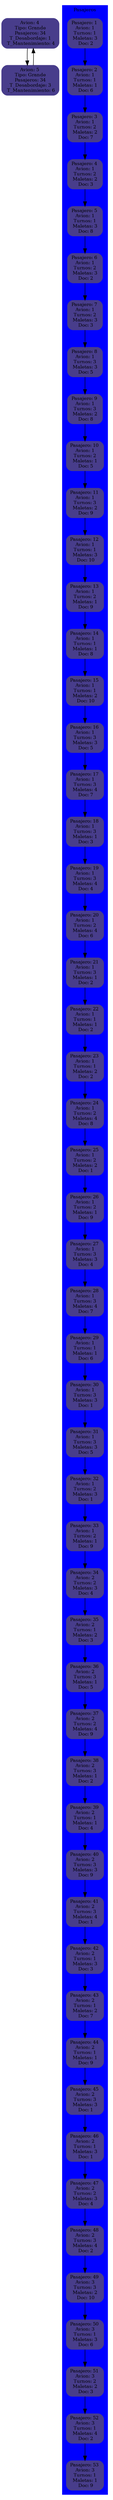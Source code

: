 digraph g {  
 subgraph cluster_0 {
rankdir= "LR"
};
node [
fontsize = "10"
shape = "Mrecord"
color="darkslateblue"
style ="filled, bold"
];
"nodoAvion0"
[ label=" Avion: 4 &#92;n Tipo: Grande &#92;n Pasajeros: 34 &#92;n T_Desabordaje: 1 &#92;n T_Mantenimiento: 4"];
"nodoAvion1"
[ label=" Avion: 5 &#92;n Tipo: Grande &#92;n Pasajeros: 34 &#92;n T_Desabordaje: 3 &#92;n T_Mantenimiento: 6"];
"nodoAvion0"-> "nodoAvion1";
"nodoAvion1"-> "nodoAvion0";

 subgraph cluster_1 {
node [style=filled];
"nodoPasajero1"
[ label=" Pasajero: 1 &#92;n Avion: 1 &#92;n Turnos: 1 &#92;n Maletas: 3 &#92;n Doc: 2"];
"nodoPasajero2"
[ label=" Pasajero: 2 &#92;n Avion: 1 &#92;n Turnos: 1 &#92;n Maletas: 1 &#92;n Doc: 6"];
"nodoPasajero3"
[ label=" Pasajero: 3 &#92;n Avion: 1 &#92;n Turnos: 2 &#92;n Maletas: 2 &#92;n Doc: 7"];
"nodoPasajero4"
[ label=" Pasajero: 4 &#92;n Avion: 1 &#92;n Turnos: 2 &#92;n Maletas: 2 &#92;n Doc: 3"];
"nodoPasajero5"
[ label=" Pasajero: 5 &#92;n Avion: 1 &#92;n Turnos: 1 &#92;n Maletas: 3 &#92;n Doc: 8"];
"nodoPasajero6"
[ label=" Pasajero: 6 &#92;n Avion: 1 &#92;n Turnos: 2 &#92;n Maletas: 3 &#92;n Doc: 2"];
"nodoPasajero7"
[ label=" Pasajero: 7 &#92;n Avion: 1 &#92;n Turnos: 2 &#92;n Maletas: 3 &#92;n Doc: 3"];
"nodoPasajero8"
[ label=" Pasajero: 8 &#92;n Avion: 1 &#92;n Turnos: 3 &#92;n Maletas: 3 &#92;n Doc: 5"];
"nodoPasajero9"
[ label=" Pasajero: 9 &#92;n Avion: 1 &#92;n Turnos: 3 &#92;n Maletas: 2 &#92;n Doc: 8"];
"nodoPasajero10"
[ label=" Pasajero: 10 &#92;n Avion: 1 &#92;n Turnos: 2 &#92;n Maletas: 1 &#92;n Doc: 5"];
"nodoPasajero11"
[ label=" Pasajero: 11 &#92;n Avion: 1 &#92;n Turnos: 3 &#92;n Maletas: 2 &#92;n Doc: 9"];
"nodoPasajero12"
[ label=" Pasajero: 12 &#92;n Avion: 1 &#92;n Turnos: 1 &#92;n Maletas: 3 &#92;n Doc: 10"];
"nodoPasajero13"
[ label=" Pasajero: 13 &#92;n Avion: 1 &#92;n Turnos: 2 &#92;n Maletas: 1 &#92;n Doc: 9"];
"nodoPasajero14"
[ label=" Pasajero: 14 &#92;n Avion: 1 &#92;n Turnos: 1 &#92;n Maletas: 1 &#92;n Doc: 8"];
"nodoPasajero15"
[ label=" Pasajero: 15 &#92;n Avion: 1 &#92;n Turnos: 1 &#92;n Maletas: 2 &#92;n Doc: 10"];
"nodoPasajero16"
[ label=" Pasajero: 16 &#92;n Avion: 1 &#92;n Turnos: 3 &#92;n Maletas: 3 &#92;n Doc: 5"];
"nodoPasajero17"
[ label=" Pasajero: 17 &#92;n Avion: 1 &#92;n Turnos: 3 &#92;n Maletas: 4 &#92;n Doc: 7"];
"nodoPasajero18"
[ label=" Pasajero: 18 &#92;n Avion: 1 &#92;n Turnos: 3 &#92;n Maletas: 1 &#92;n Doc: 3"];
"nodoPasajero19"
[ label=" Pasajero: 19 &#92;n Avion: 1 &#92;n Turnos: 3 &#92;n Maletas: 4 &#92;n Doc: 4"];
"nodoPasajero20"
[ label=" Pasajero: 20 &#92;n Avion: 1 &#92;n Turnos: 2 &#92;n Maletas: 4 &#92;n Doc: 6"];
"nodoPasajero21"
[ label=" Pasajero: 21 &#92;n Avion: 1 &#92;n Turnos: 3 &#92;n Maletas: 1 &#92;n Doc: 2"];
"nodoPasajero22"
[ label=" Pasajero: 22 &#92;n Avion: 1 &#92;n Turnos: 1 &#92;n Maletas: 1 &#92;n Doc: 2"];
"nodoPasajero23"
[ label=" Pasajero: 23 &#92;n Avion: 1 &#92;n Turnos: 1 &#92;n Maletas: 2 &#92;n Doc: 2"];
"nodoPasajero24"
[ label=" Pasajero: 24 &#92;n Avion: 1 &#92;n Turnos: 2 &#92;n Maletas: 4 &#92;n Doc: 8"];
"nodoPasajero25"
[ label=" Pasajero: 25 &#92;n Avion: 1 &#92;n Turnos: 2 &#92;n Maletas: 2 &#92;n Doc: 1"];
"nodoPasajero26"
[ label=" Pasajero: 26 &#92;n Avion: 1 &#92;n Turnos: 2 &#92;n Maletas: 1 &#92;n Doc: 9"];
"nodoPasajero27"
[ label=" Pasajero: 27 &#92;n Avion: 1 &#92;n Turnos: 3 &#92;n Maletas: 3 &#92;n Doc: 4"];
"nodoPasajero28"
[ label=" Pasajero: 28 &#92;n Avion: 1 &#92;n Turnos: 3 &#92;n Maletas: 4 &#92;n Doc: 7"];
"nodoPasajero29"
[ label=" Pasajero: 29 &#92;n Avion: 1 &#92;n Turnos: 1 &#92;n Maletas: 1 &#92;n Doc: 6"];
"nodoPasajero30"
[ label=" Pasajero: 30 &#92;n Avion: 1 &#92;n Turnos: 3 &#92;n Maletas: 3 &#92;n Doc: 1"];
"nodoPasajero31"
[ label=" Pasajero: 31 &#92;n Avion: 1 &#92;n Turnos: 3 &#92;n Maletas: 3 &#92;n Doc: 5"];
"nodoPasajero32"
[ label=" Pasajero: 32 &#92;n Avion: 1 &#92;n Turnos: 2 &#92;n Maletas: 3 &#92;n Doc: 1"];
"nodoPasajero33"
[ label=" Pasajero: 33 &#92;n Avion: 1 &#92;n Turnos: 2 &#92;n Maletas: 1 &#92;n Doc: 9"];
"nodoPasajero34"
[ label=" Pasajero: 34 &#92;n Avion: 2 &#92;n Turnos: 2 &#92;n Maletas: 3 &#92;n Doc: 4"];
"nodoPasajero35"
[ label=" Pasajero: 35 &#92;n Avion: 2 &#92;n Turnos: 1 &#92;n Maletas: 2 &#92;n Doc: 3"];
"nodoPasajero36"
[ label=" Pasajero: 36 &#92;n Avion: 2 &#92;n Turnos: 3 &#92;n Maletas: 1 &#92;n Doc: 5"];
"nodoPasajero37"
[ label=" Pasajero: 37 &#92;n Avion: 2 &#92;n Turnos: 2 &#92;n Maletas: 4 &#92;n Doc: 9"];
"nodoPasajero38"
[ label=" Pasajero: 38 &#92;n Avion: 2 &#92;n Turnos: 3 &#92;n Maletas: 1 &#92;n Doc: 2"];
"nodoPasajero39"
[ label=" Pasajero: 39 &#92;n Avion: 2 &#92;n Turnos: 1 &#92;n Maletas: 1 &#92;n Doc: 4"];
"nodoPasajero40"
[ label=" Pasajero: 40 &#92;n Avion: 2 &#92;n Turnos: 3 &#92;n Maletas: 3 &#92;n Doc: 9"];
"nodoPasajero41"
[ label=" Pasajero: 41 &#92;n Avion: 2 &#92;n Turnos: 3 &#92;n Maletas: 4 &#92;n Doc: 1"];
"nodoPasajero42"
[ label=" Pasajero: 42 &#92;n Avion: 2 &#92;n Turnos: 1 &#92;n Maletas: 3 &#92;n Doc: 3"];
"nodoPasajero43"
[ label=" Pasajero: 43 &#92;n Avion: 2 &#92;n Turnos: 1 &#92;n Maletas: 2 &#92;n Doc: 7"];
"nodoPasajero44"
[ label=" Pasajero: 44 &#92;n Avion: 2 &#92;n Turnos: 1 &#92;n Maletas: 1 &#92;n Doc: 9"];
"nodoPasajero45"
[ label=" Pasajero: 45 &#92;n Avion: 2 &#92;n Turnos: 3 &#92;n Maletas: 3 &#92;n Doc: 1"];
"nodoPasajero46"
[ label=" Pasajero: 46 &#92;n Avion: 2 &#92;n Turnos: 1 &#92;n Maletas: 3 &#92;n Doc: 1"];
"nodoPasajero47"
[ label=" Pasajero: 47 &#92;n Avion: 2 &#92;n Turnos: 2 &#92;n Maletas: 3 &#92;n Doc: 4"];
"nodoPasajero48"
[ label=" Pasajero: 48 &#92;n Avion: 2 &#92;n Turnos: 3 &#92;n Maletas: 4 &#92;n Doc: 2"];
"nodoPasajero49"
[ label=" Pasajero: 49 &#92;n Avion: 3 &#92;n Turnos: 3 &#92;n Maletas: 2 &#92;n Doc: 10"];
"nodoPasajero50"
[ label=" Pasajero: 50 &#92;n Avion: 3 &#92;n Turnos: 1 &#92;n Maletas: 3 &#92;n Doc: 6"];
"nodoPasajero51"
[ label=" Pasajero: 51 &#92;n Avion: 3 &#92;n Turnos: 2 &#92;n Maletas: 2 &#92;n Doc: 3"];
"nodoPasajero52"
[ label=" Pasajero: 52 &#92;n Avion: 3 &#92;n Turnos: 1 &#92;n Maletas: 4 &#92;n Doc: 2"];
"nodoPasajero53"
[ label=" Pasajero: 53 &#92;n Avion: 3 &#92;n Turnos: 1 &#92;n Maletas: 1 &#92;n Doc: 9"];
"nodoPasajero1"-> "nodoPasajero2";
"nodoPasajero2"-> "nodoPasajero3";
"nodoPasajero3"-> "nodoPasajero4";
"nodoPasajero4"-> "nodoPasajero5";
"nodoPasajero5"-> "nodoPasajero6";
"nodoPasajero6"-> "nodoPasajero7";
"nodoPasajero7"-> "nodoPasajero8";
"nodoPasajero8"-> "nodoPasajero9";
"nodoPasajero9"-> "nodoPasajero10";
"nodoPasajero10"-> "nodoPasajero11";
"nodoPasajero11"-> "nodoPasajero12";
"nodoPasajero12"-> "nodoPasajero13";
"nodoPasajero13"-> "nodoPasajero14";
"nodoPasajero14"-> "nodoPasajero15";
"nodoPasajero15"-> "nodoPasajero16";
"nodoPasajero16"-> "nodoPasajero17";
"nodoPasajero17"-> "nodoPasajero18";
"nodoPasajero18"-> "nodoPasajero19";
"nodoPasajero19"-> "nodoPasajero20";
"nodoPasajero20"-> "nodoPasajero21";
"nodoPasajero21"-> "nodoPasajero22";
"nodoPasajero22"-> "nodoPasajero23";
"nodoPasajero23"-> "nodoPasajero24";
"nodoPasajero24"-> "nodoPasajero25";
"nodoPasajero25"-> "nodoPasajero26";
"nodoPasajero26"-> "nodoPasajero27";
"nodoPasajero27"-> "nodoPasajero28";
"nodoPasajero28"-> "nodoPasajero29";
"nodoPasajero29"-> "nodoPasajero30";
"nodoPasajero30"-> "nodoPasajero31";
"nodoPasajero31"-> "nodoPasajero32";
"nodoPasajero32"-> "nodoPasajero33";
"nodoPasajero33"-> "nodoPasajero34";
"nodoPasajero34"-> "nodoPasajero35";
"nodoPasajero35"-> "nodoPasajero36";
"nodoPasajero36"-> "nodoPasajero37";
"nodoPasajero37"-> "nodoPasajero38";
"nodoPasajero38"-> "nodoPasajero39";
"nodoPasajero39"-> "nodoPasajero40";
"nodoPasajero40"-> "nodoPasajero41";
"nodoPasajero41"-> "nodoPasajero42";
"nodoPasajero42"-> "nodoPasajero43";
"nodoPasajero43"-> "nodoPasajero44";
"nodoPasajero44"-> "nodoPasajero45";
"nodoPasajero45"-> "nodoPasajero46";
"nodoPasajero46"-> "nodoPasajero47";
"nodoPasajero47"-> "nodoPasajero48";
"nodoPasajero48"-> "nodoPasajero49";
"nodoPasajero49"-> "nodoPasajero50";
"nodoPasajero50"-> "nodoPasajero51";
"nodoPasajero51"-> "nodoPasajero52";
"nodoPasajero52"-> "nodoPasajero53";
fontsize = "10"
shape = "Mrecord"
color="blue"
style ="filled, bold"
label ="Pasajeros"
}
}